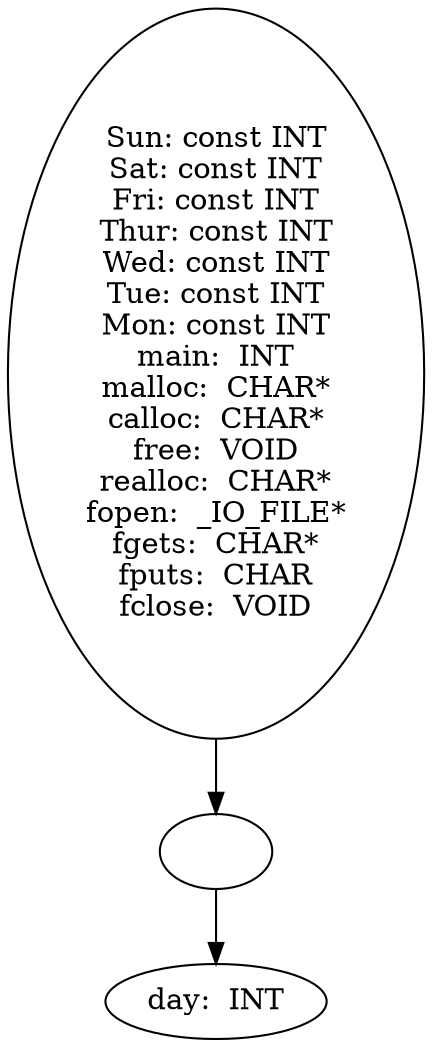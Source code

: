 digraph AST {
  "135951639649520" [label="Sun: const INT
Sat: const INT
Fri: const INT
Thur: const INT
Wed: const INT
Tue: const INT
Mon: const INT
main:  INT
malloc:  CHAR*
calloc:  CHAR*
free:  VOID
realloc:  CHAR*
fopen:  _IO_FILE*
fgets:  CHAR*
fputs:  CHAR
fclose:  VOID"];
  "135951639649520" -> "135951639650672";
  "135951639650672" [label=""];
  "135951639650672" -> "135951639650624";
  "135951639650624" [label="day:  INT"];
}
